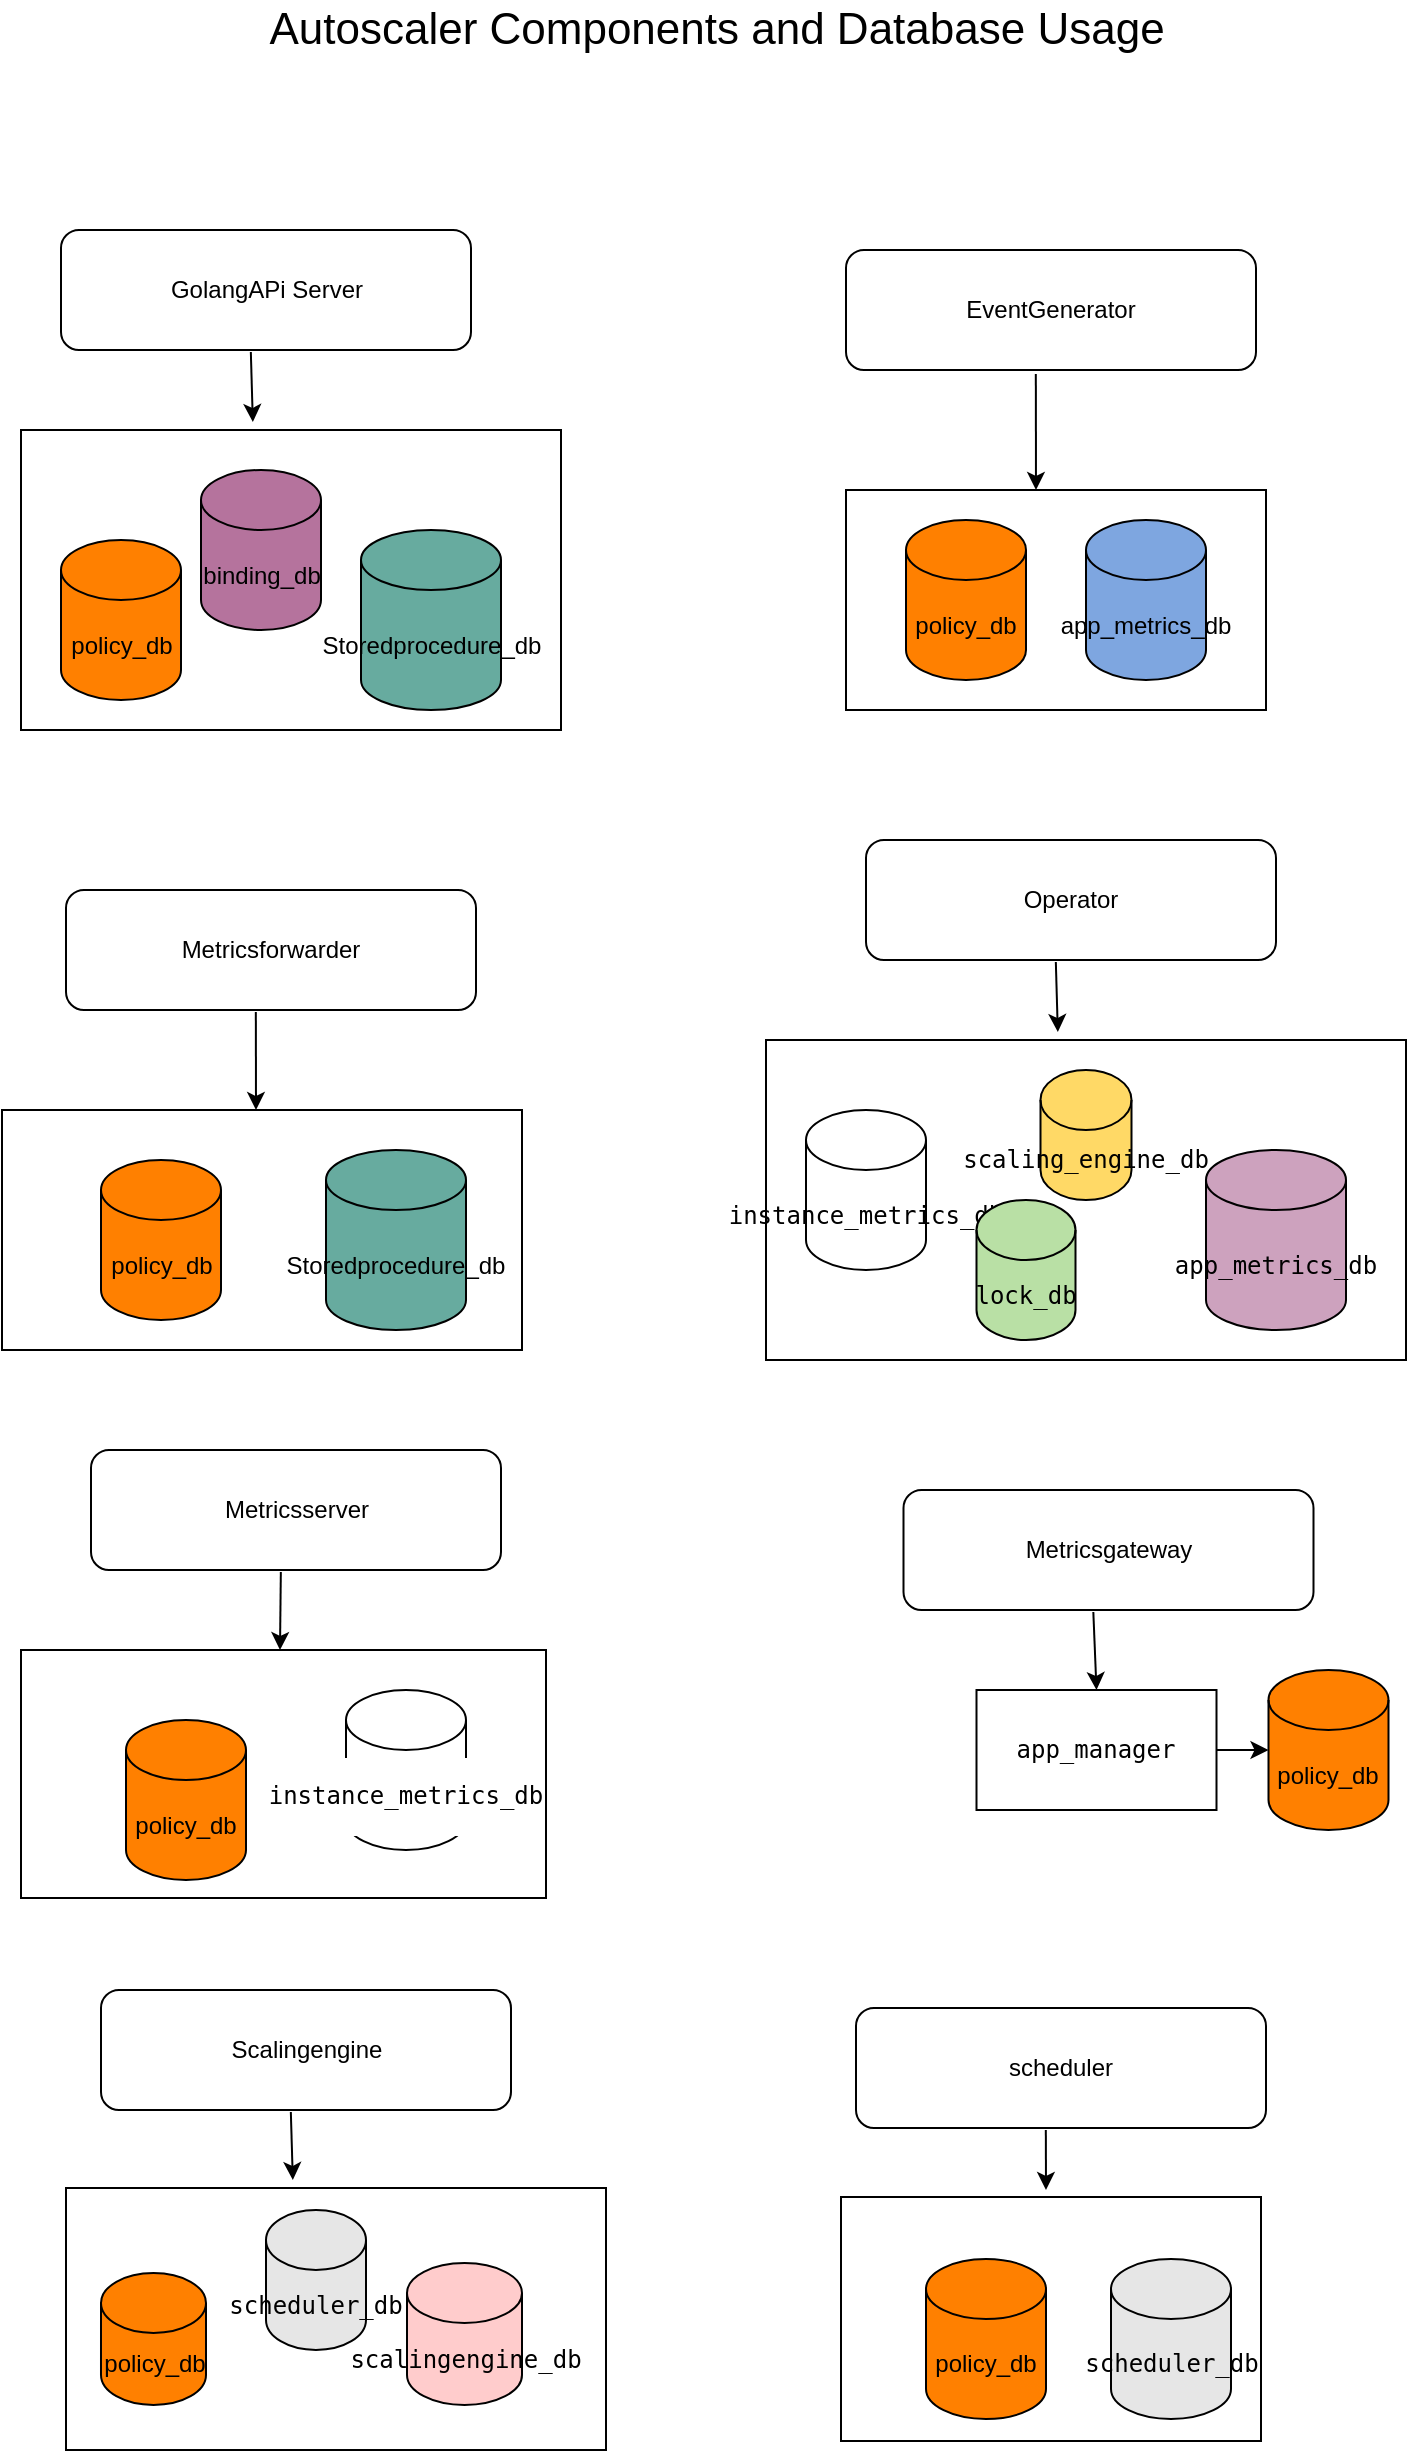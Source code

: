 <mxfile version="18.0.1" type="device"><diagram id="AVemE-TSocqfCYj6wZPv" name="Page-1"><mxGraphModel dx="1106" dy="818" grid="1" gridSize="10" guides="1" tooltips="1" connect="1" arrows="1" fold="1" page="1" pageScale="1" pageWidth="850" pageHeight="1400" math="0" shadow="0"><root><mxCell id="0"/><mxCell id="1" parent="0"/><mxCell id="K4jw8BdA4KdLLmHJCOH0-17" value="" style="rounded=0;whiteSpace=wrap;html=1;fontColor=#000000;" vertex="1" parent="1"><mxGeometry x="59.5" y="240" width="270" height="150" as="geometry"/></mxCell><mxCell id="K4jw8BdA4KdLLmHJCOH0-13" value="" style="rounded=0;whiteSpace=wrap;html=1;fontColor=#000000;" vertex="1" parent="1"><mxGeometry x="472" y="270" width="210" height="110" as="geometry"/></mxCell><mxCell id="K4jw8BdA4KdLLmHJCOH0-1" value="GolangAPi Server" style="rounded=1;whiteSpace=wrap;html=1;" vertex="1" parent="1"><mxGeometry x="79.5" y="140" width="205" height="60" as="geometry"/></mxCell><mxCell id="K4jw8BdA4KdLLmHJCOH0-2" value="policy_db" style="shape=cylinder3;whiteSpace=wrap;html=1;boundedLbl=1;backgroundOutline=1;size=15;fillColor=#FF8000;" vertex="1" parent="1"><mxGeometry x="79.5" y="295" width="60" height="80" as="geometry"/></mxCell><mxCell id="K4jw8BdA4KdLLmHJCOH0-3" value="binding_db" style="shape=cylinder3;whiteSpace=wrap;html=1;boundedLbl=1;backgroundOutline=1;size=15;fillColor=#B5739D;" vertex="1" parent="1"><mxGeometry x="149.5" y="260" width="60" height="80" as="geometry"/></mxCell><mxCell id="K4jw8BdA4KdLLmHJCOH0-4" value="Storedprocedure_db" style="shape=cylinder3;whiteSpace=wrap;html=1;boundedLbl=1;backgroundOutline=1;size=15;fillColor=#67AB9F;" vertex="1" parent="1"><mxGeometry x="229.5" y="290" width="70" height="90" as="geometry"/></mxCell><mxCell id="K4jw8BdA4KdLLmHJCOH0-5" value="EventGenerator" style="rounded=1;whiteSpace=wrap;html=1;" vertex="1" parent="1"><mxGeometry x="472" y="150" width="205" height="60" as="geometry"/></mxCell><mxCell id="K4jw8BdA4KdLLmHJCOH0-6" value="policy_db" style="shape=cylinder3;whiteSpace=wrap;html=1;boundedLbl=1;backgroundOutline=1;size=15;fillColor=#FF8000;" vertex="1" parent="1"><mxGeometry x="502" y="285" width="60" height="80" as="geometry"/></mxCell><mxCell id="K4jw8BdA4KdLLmHJCOH0-10" value="app_metrics_db" style="shape=cylinder3;whiteSpace=wrap;html=1;boundedLbl=1;backgroundOutline=1;size=15;fontColor=#000000;fillColor=#7EA6E0;" vertex="1" parent="1"><mxGeometry x="592" y="285" width="60" height="80" as="geometry"/></mxCell><mxCell id="K4jw8BdA4KdLLmHJCOH0-12" value="" style="endArrow=classic;html=1;rounded=0;fontColor=#000000;exitX=0.463;exitY=1.033;exitDx=0;exitDy=0;exitPerimeter=0;" edge="1" parent="1" source="K4jw8BdA4KdLLmHJCOH0-5"><mxGeometry width="50" height="50" relative="1" as="geometry"><mxPoint x="532" y="240" as="sourcePoint"/><mxPoint x="567" y="270" as="targetPoint"/></mxGeometry></mxCell><mxCell id="K4jw8BdA4KdLLmHJCOH0-18" value="" style="endArrow=classic;html=1;rounded=0;fontColor=#000000;exitX=0.463;exitY=1.017;exitDx=0;exitDy=0;exitPerimeter=0;entryX=0.456;entryY=-0.025;entryDx=0;entryDy=0;entryPerimeter=0;" edge="1" parent="1" source="K4jw8BdA4KdLLmHJCOH0-1"><mxGeometry width="50" height="50" relative="1" as="geometry"><mxPoint x="339.5" y="300" as="sourcePoint"/><mxPoint x="175.42" y="236" as="targetPoint"/></mxGeometry></mxCell><mxCell id="K4jw8BdA4KdLLmHJCOH0-19" value="" style="rounded=0;whiteSpace=wrap;html=1;fontColor=#000000;" vertex="1" parent="1"><mxGeometry x="50" y="580" width="260" height="120" as="geometry"/></mxCell><mxCell id="K4jw8BdA4KdLLmHJCOH0-20" value="Metricsforwarder" style="rounded=1;whiteSpace=wrap;html=1;" vertex="1" parent="1"><mxGeometry x="82" y="470" width="205" height="60" as="geometry"/></mxCell><mxCell id="K4jw8BdA4KdLLmHJCOH0-21" value="policy_db" style="shape=cylinder3;whiteSpace=wrap;html=1;boundedLbl=1;backgroundOutline=1;size=15;fillColor=#FF8000;" vertex="1" parent="1"><mxGeometry x="99.5" y="605" width="60" height="80" as="geometry"/></mxCell><mxCell id="K4jw8BdA4KdLLmHJCOH0-23" value="Storedprocedure_db" style="shape=cylinder3;whiteSpace=wrap;html=1;boundedLbl=1;backgroundOutline=1;size=15;fillColor=#67AB9F;" vertex="1" parent="1"><mxGeometry x="212" y="600" width="70" height="90" as="geometry"/></mxCell><mxCell id="K4jw8BdA4KdLLmHJCOH0-24" value="" style="endArrow=classic;html=1;rounded=0;fontColor=#000000;exitX=0.463;exitY=1.017;exitDx=0;exitDy=0;exitPerimeter=0;" edge="1" parent="1" source="K4jw8BdA4KdLLmHJCOH0-20"><mxGeometry width="50" height="50" relative="1" as="geometry"><mxPoint x="372" y="630" as="sourcePoint"/><mxPoint x="177" y="580" as="targetPoint"/></mxGeometry></mxCell><mxCell id="K4jw8BdA4KdLLmHJCOH0-25" value="" style="rounded=0;whiteSpace=wrap;html=1;fontColor=#000000;" vertex="1" parent="1"><mxGeometry x="432" y="545" width="320" height="160" as="geometry"/></mxCell><mxCell id="K4jw8BdA4KdLLmHJCOH0-26" value="Operator" style="rounded=1;whiteSpace=wrap;html=1;" vertex="1" parent="1"><mxGeometry x="482" y="445" width="205" height="60" as="geometry"/></mxCell><mxCell id="K4jw8BdA4KdLLmHJCOH0-27" value="&lt;pre style=&quot;font-family: &amp;quot;JetBrains Mono&amp;quot;, monospace;&quot;&gt;&lt;span style=&quot;&quot;&gt;instance_metrics_db&lt;/span&gt;&lt;/pre&gt;" style="shape=cylinder3;whiteSpace=wrap;html=1;boundedLbl=1;backgroundOutline=1;size=15;fillColor=#FFFFFF;labelBackgroundColor=none;fontColor=#000000;" vertex="1" parent="1"><mxGeometry x="452" y="580" width="60" height="80" as="geometry"/></mxCell><mxCell id="K4jw8BdA4KdLLmHJCOH0-28" value="&lt;pre style=&quot;font-family: &amp;quot;JetBrains Mono&amp;quot;, monospace;&quot;&gt;&lt;span style=&quot;&quot;&gt;scaling_engine_db&lt;/span&gt;&lt;/pre&gt;" style="shape=cylinder3;whiteSpace=wrap;html=1;boundedLbl=1;backgroundOutline=1;size=15;fillColor=#FFD966;labelBackgroundColor=none;fontColor=#000000;" vertex="1" parent="1"><mxGeometry x="569.25" y="560" width="45.5" height="65" as="geometry"/></mxCell><mxCell id="K4jw8BdA4KdLLmHJCOH0-29" value="&lt;pre style=&quot;font-family: &amp;quot;JetBrains Mono&amp;quot;, monospace;&quot;&gt;&lt;span style=&quot;&quot;&gt;app_metrics_db&lt;/span&gt;&lt;/pre&gt;" style="shape=cylinder3;whiteSpace=wrap;html=1;boundedLbl=1;backgroundOutline=1;size=15;fillColor=#CDA2BE;labelBackgroundColor=none;fontColor=#000000;" vertex="1" parent="1"><mxGeometry x="652" y="600" width="70" height="90" as="geometry"/></mxCell><mxCell id="K4jw8BdA4KdLLmHJCOH0-30" value="" style="endArrow=classic;html=1;rounded=0;fontColor=#000000;exitX=0.463;exitY=1.017;exitDx=0;exitDy=0;exitPerimeter=0;entryX=0.456;entryY=-0.025;entryDx=0;entryDy=0;entryPerimeter=0;" edge="1" parent="1" source="K4jw8BdA4KdLLmHJCOH0-26" target="K4jw8BdA4KdLLmHJCOH0-25"><mxGeometry width="50" height="50" relative="1" as="geometry"><mxPoint x="742" y="605" as="sourcePoint"/><mxPoint x="792" y="555" as="targetPoint"/></mxGeometry></mxCell><mxCell id="K4jw8BdA4KdLLmHJCOH0-31" value="" style="rounded=0;whiteSpace=wrap;html=1;fontColor=#000000;" vertex="1" parent="1"><mxGeometry x="59.5" y="850" width="262.5" height="124" as="geometry"/></mxCell><mxCell id="K4jw8BdA4KdLLmHJCOH0-32" value="Metricsserver" style="rounded=1;whiteSpace=wrap;html=1;" vertex="1" parent="1"><mxGeometry x="94.5" y="750" width="205" height="60" as="geometry"/></mxCell><mxCell id="K4jw8BdA4KdLLmHJCOH0-33" value="policy_db" style="shape=cylinder3;whiteSpace=wrap;html=1;boundedLbl=1;backgroundOutline=1;size=15;fillColor=#FF8000;" vertex="1" parent="1"><mxGeometry x="112" y="885" width="60" height="80" as="geometry"/></mxCell><mxCell id="K4jw8BdA4KdLLmHJCOH0-35" value="" style="endArrow=classic;html=1;rounded=0;fontColor=#000000;exitX=0.463;exitY=1.017;exitDx=0;exitDy=0;exitPerimeter=0;" edge="1" parent="1" source="K4jw8BdA4KdLLmHJCOH0-32"><mxGeometry width="50" height="50" relative="1" as="geometry"><mxPoint x="377" y="900" as="sourcePoint"/><mxPoint x="189" y="850" as="targetPoint"/></mxGeometry></mxCell><mxCell id="K4jw8BdA4KdLLmHJCOH0-36" value="&lt;pre style=&quot;font-family: &amp;quot;JetBrains Mono&amp;quot;, monospace;&quot;&gt;&lt;span style=&quot;&quot;&gt;instance_metrics_db&lt;/span&gt;&lt;/pre&gt;" style="shape=cylinder3;whiteSpace=wrap;html=1;boundedLbl=1;backgroundOutline=1;size=15;fillColor=#FFFFFF;labelBackgroundColor=default;fontColor=#000000;" vertex="1" parent="1"><mxGeometry x="222" y="870" width="60" height="80" as="geometry"/></mxCell><mxCell id="K4jw8BdA4KdLLmHJCOH0-38" value="Metricsgateway" style="rounded=1;whiteSpace=wrap;html=1;" vertex="1" parent="1"><mxGeometry x="500.75" y="770" width="205" height="60" as="geometry"/></mxCell><mxCell id="K4jw8BdA4KdLLmHJCOH0-39" value="policy_db" style="shape=cylinder3;whiteSpace=wrap;html=1;boundedLbl=1;backgroundOutline=1;size=15;fillColor=#FF8000;" vertex="1" parent="1"><mxGeometry x="683.25" y="860" width="60" height="80" as="geometry"/></mxCell><mxCell id="K4jw8BdA4KdLLmHJCOH0-40" value="" style="endArrow=classic;html=1;rounded=0;fontColor=#000000;exitX=0.463;exitY=1.017;exitDx=0;exitDy=0;exitPerimeter=0;entryX=0.5;entryY=0;entryDx=0;entryDy=0;" edge="1" parent="1" source="K4jw8BdA4KdLLmHJCOH0-38" target="K4jw8BdA4KdLLmHJCOH0-42"><mxGeometry width="50" height="50" relative="1" as="geometry"><mxPoint x="783.25" y="920" as="sourcePoint"/><mxPoint x="595.25" y="870" as="targetPoint"/></mxGeometry></mxCell><mxCell id="K4jw8BdA4KdLLmHJCOH0-43" value="" style="edgeStyle=orthogonalEdgeStyle;rounded=0;orthogonalLoop=1;jettySize=auto;html=1;fontColor=#000000;" edge="1" parent="1" source="K4jw8BdA4KdLLmHJCOH0-42" target="K4jw8BdA4KdLLmHJCOH0-39"><mxGeometry relative="1" as="geometry"/></mxCell><mxCell id="K4jw8BdA4KdLLmHJCOH0-42" value="&lt;pre style=&quot;font-family: &amp;quot;JetBrains Mono&amp;quot;, monospace;&quot;&gt;app_manager&lt;/pre&gt;" style="rounded=0;whiteSpace=wrap;html=1;labelBackgroundColor=none;fontColor=#000000;strokeColor=#000000;fillColor=#FFFFFF;labelBorderColor=none;" vertex="1" parent="1"><mxGeometry x="537.25" y="870" width="120" height="60" as="geometry"/></mxCell><mxCell id="K4jw8BdA4KdLLmHJCOH0-46" value="" style="rounded=0;whiteSpace=wrap;html=1;fontColor=#000000;" vertex="1" parent="1"><mxGeometry x="82" y="1119" width="270" height="131" as="geometry"/></mxCell><mxCell id="K4jw8BdA4KdLLmHJCOH0-47" value="Scalingengine" style="rounded=1;whiteSpace=wrap;html=1;" vertex="1" parent="1"><mxGeometry x="99.5" y="1020" width="205" height="60" as="geometry"/></mxCell><mxCell id="K4jw8BdA4KdLLmHJCOH0-48" value="policy_db" style="shape=cylinder3;whiteSpace=wrap;html=1;boundedLbl=1;backgroundOutline=1;size=15;fillColor=#FF8000;" vertex="1" parent="1"><mxGeometry x="99.5" y="1161.5" width="52.5" height="66" as="geometry"/></mxCell><mxCell id="K4jw8BdA4KdLLmHJCOH0-49" value="&lt;pre style=&quot;font-family: &amp;quot;JetBrains Mono&amp;quot;, monospace;&quot;&gt;scheduler_db&lt;/pre&gt;" style="shape=cylinder3;whiteSpace=wrap;html=1;boundedLbl=1;backgroundOutline=1;size=15;fillColor=#E6E6E6;" vertex="1" parent="1"><mxGeometry x="182" y="1130" width="50" height="70" as="geometry"/></mxCell><mxCell id="K4jw8BdA4KdLLmHJCOH0-50" value="&lt;pre style=&quot;font-family: &amp;quot;JetBrains Mono&amp;quot;, monospace;&quot;&gt;&lt;span style=&quot;&quot;&gt;scalingengine_db&lt;/span&gt;&lt;/pre&gt;" style="shape=cylinder3;whiteSpace=wrap;html=1;boundedLbl=1;backgroundOutline=1;size=15;fillColor=#FFCCCC;fontColor=default;labelBackgroundColor=none;" vertex="1" parent="1"><mxGeometry x="252.5" y="1156.5" width="57.5" height="71" as="geometry"/></mxCell><mxCell id="K4jw8BdA4KdLLmHJCOH0-51" value="" style="endArrow=classic;html=1;rounded=0;fontColor=#000000;exitX=0.463;exitY=1.017;exitDx=0;exitDy=0;exitPerimeter=0;entryX=0.456;entryY=-0.025;entryDx=0;entryDy=0;entryPerimeter=0;" edge="1" parent="1" source="K4jw8BdA4KdLLmHJCOH0-47"><mxGeometry width="50" height="50" relative="1" as="geometry"><mxPoint x="359.5" y="1179" as="sourcePoint"/><mxPoint x="195.42" y="1115" as="targetPoint"/></mxGeometry></mxCell><mxCell id="K4jw8BdA4KdLLmHJCOH0-52" value="" style="rounded=0;whiteSpace=wrap;html=1;fontColor=#000000;" vertex="1" parent="1"><mxGeometry x="469.5" y="1123.5" width="210" height="122" as="geometry"/></mxCell><mxCell id="K4jw8BdA4KdLLmHJCOH0-53" value="scheduler" style="rounded=1;whiteSpace=wrap;html=1;" vertex="1" parent="1"><mxGeometry x="477" y="1029" width="205" height="60" as="geometry"/></mxCell><mxCell id="K4jw8BdA4KdLLmHJCOH0-54" value="policy_db" style="shape=cylinder3;whiteSpace=wrap;html=1;boundedLbl=1;backgroundOutline=1;size=15;fillColor=#FF8000;" vertex="1" parent="1"><mxGeometry x="512" y="1154.5" width="60" height="80" as="geometry"/></mxCell><mxCell id="K4jw8BdA4KdLLmHJCOH0-55" value="&lt;pre style=&quot;font-family: &amp;quot;JetBrains Mono&amp;quot;, monospace;&quot;&gt;scheduler_db&lt;/pre&gt;" style="shape=cylinder3;whiteSpace=wrap;html=1;boundedLbl=1;backgroundOutline=1;size=15;fillColor=#E6E6E6;" vertex="1" parent="1"><mxGeometry x="604.5" y="1154.5" width="60" height="80" as="geometry"/></mxCell><mxCell id="K4jw8BdA4KdLLmHJCOH0-57" value="" style="endArrow=classic;html=1;rounded=0;fontColor=#000000;exitX=0.463;exitY=1.017;exitDx=0;exitDy=0;exitPerimeter=0;" edge="1" parent="1" source="K4jw8BdA4KdLLmHJCOH0-53"><mxGeometry width="50" height="50" relative="1" as="geometry"><mxPoint x="739.5" y="1188" as="sourcePoint"/><mxPoint x="572" y="1120" as="targetPoint"/></mxGeometry></mxCell><mxCell id="K4jw8BdA4KdLLmHJCOH0-60" value="Autoscaler Components and Database Usage" style="text;html=1;align=center;verticalAlign=middle;resizable=0;points=[];autosize=1;strokeColor=none;fillColor=none;fontColor=default;fontSize=22;" vertex="1" parent="1"><mxGeometry x="177.25" y="25" width="460" height="30" as="geometry"/></mxCell><mxCell id="K4jw8BdA4KdLLmHJCOH0-62" value="&lt;pre style=&quot;font-family: &amp;quot;JetBrains Mono&amp;quot;, monospace;&quot;&gt;lock_db&lt;/pre&gt;" style="shape=cylinder3;whiteSpace=wrap;html=1;boundedLbl=1;backgroundOutline=1;size=15;fillColor=#B9E0A5;labelBackgroundColor=none;fontColor=#000000;" vertex="1" parent="1"><mxGeometry x="537.25" y="625" width="49.5" height="70" as="geometry"/></mxCell></root></mxGraphModel></diagram></mxfile>